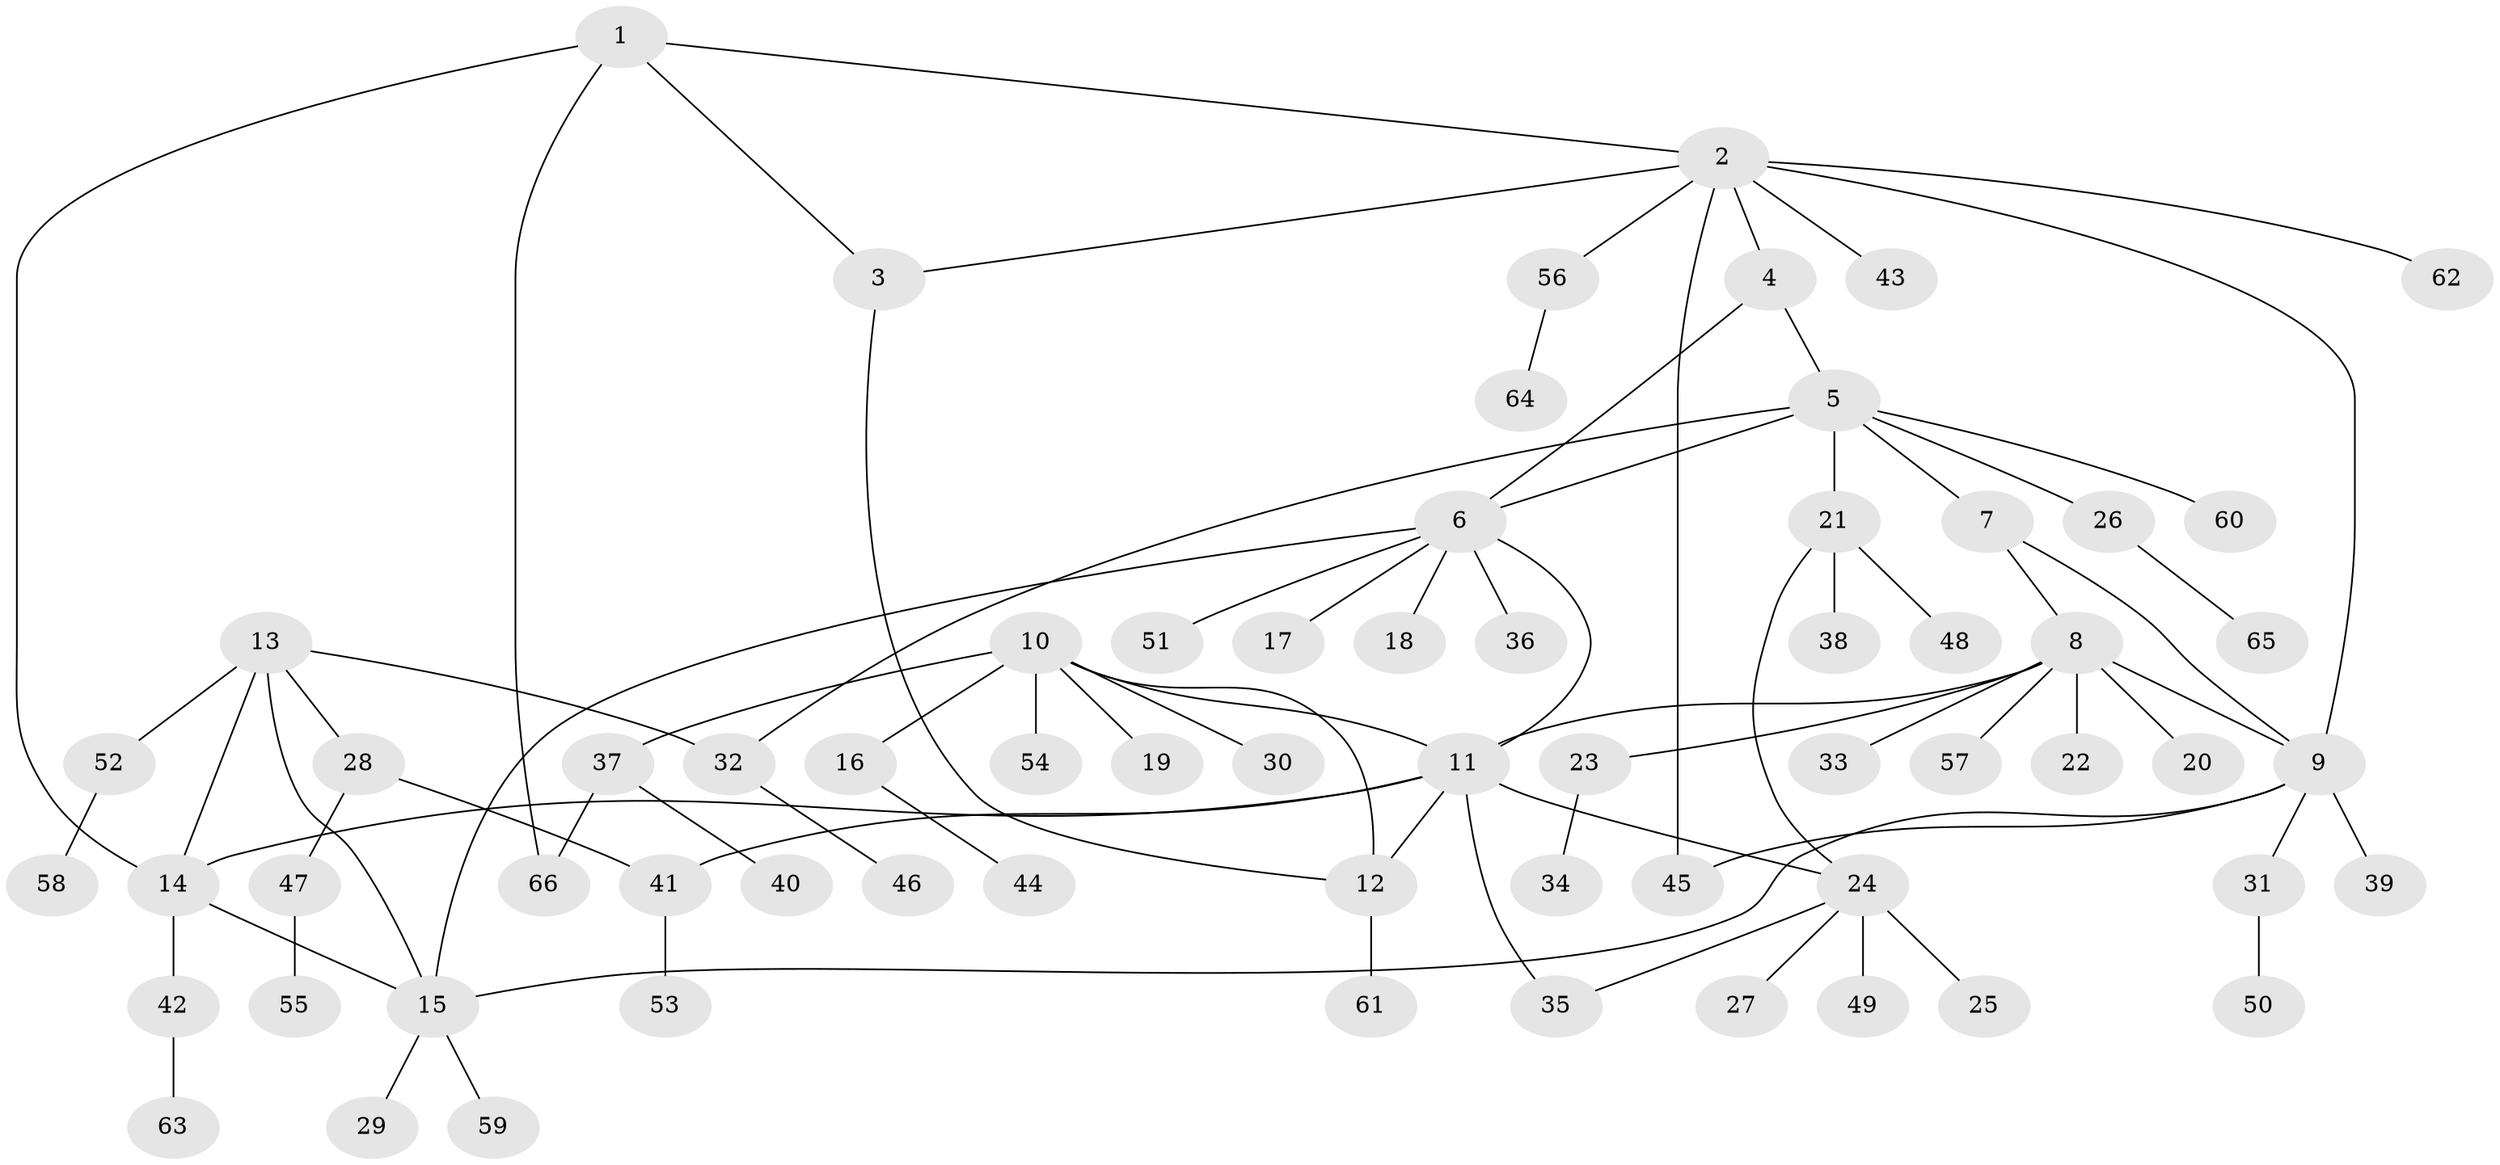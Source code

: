 // Generated by graph-tools (version 1.1) at 2025/26/03/09/25 03:26:49]
// undirected, 66 vertices, 82 edges
graph export_dot {
graph [start="1"]
  node [color=gray90,style=filled];
  1;
  2;
  3;
  4;
  5;
  6;
  7;
  8;
  9;
  10;
  11;
  12;
  13;
  14;
  15;
  16;
  17;
  18;
  19;
  20;
  21;
  22;
  23;
  24;
  25;
  26;
  27;
  28;
  29;
  30;
  31;
  32;
  33;
  34;
  35;
  36;
  37;
  38;
  39;
  40;
  41;
  42;
  43;
  44;
  45;
  46;
  47;
  48;
  49;
  50;
  51;
  52;
  53;
  54;
  55;
  56;
  57;
  58;
  59;
  60;
  61;
  62;
  63;
  64;
  65;
  66;
  1 -- 2;
  1 -- 3;
  1 -- 14;
  1 -- 66;
  2 -- 3;
  2 -- 4;
  2 -- 9;
  2 -- 43;
  2 -- 45;
  2 -- 56;
  2 -- 62;
  3 -- 12;
  4 -- 5;
  4 -- 6;
  5 -- 6;
  5 -- 7;
  5 -- 21;
  5 -- 26;
  5 -- 32;
  5 -- 60;
  6 -- 11;
  6 -- 15;
  6 -- 17;
  6 -- 18;
  6 -- 36;
  6 -- 51;
  7 -- 8;
  7 -- 9;
  8 -- 9;
  8 -- 11;
  8 -- 20;
  8 -- 22;
  8 -- 23;
  8 -- 33;
  8 -- 57;
  9 -- 15;
  9 -- 31;
  9 -- 39;
  9 -- 45;
  10 -- 11;
  10 -- 12;
  10 -- 16;
  10 -- 19;
  10 -- 30;
  10 -- 37;
  10 -- 54;
  11 -- 12;
  11 -- 14;
  11 -- 24;
  11 -- 35;
  11 -- 41;
  12 -- 61;
  13 -- 14;
  13 -- 15;
  13 -- 28;
  13 -- 32;
  13 -- 52;
  14 -- 15;
  14 -- 42;
  15 -- 29;
  15 -- 59;
  16 -- 44;
  21 -- 24;
  21 -- 38;
  21 -- 48;
  23 -- 34;
  24 -- 25;
  24 -- 27;
  24 -- 35;
  24 -- 49;
  26 -- 65;
  28 -- 41;
  28 -- 47;
  31 -- 50;
  32 -- 46;
  37 -- 40;
  37 -- 66;
  41 -- 53;
  42 -- 63;
  47 -- 55;
  52 -- 58;
  56 -- 64;
}
